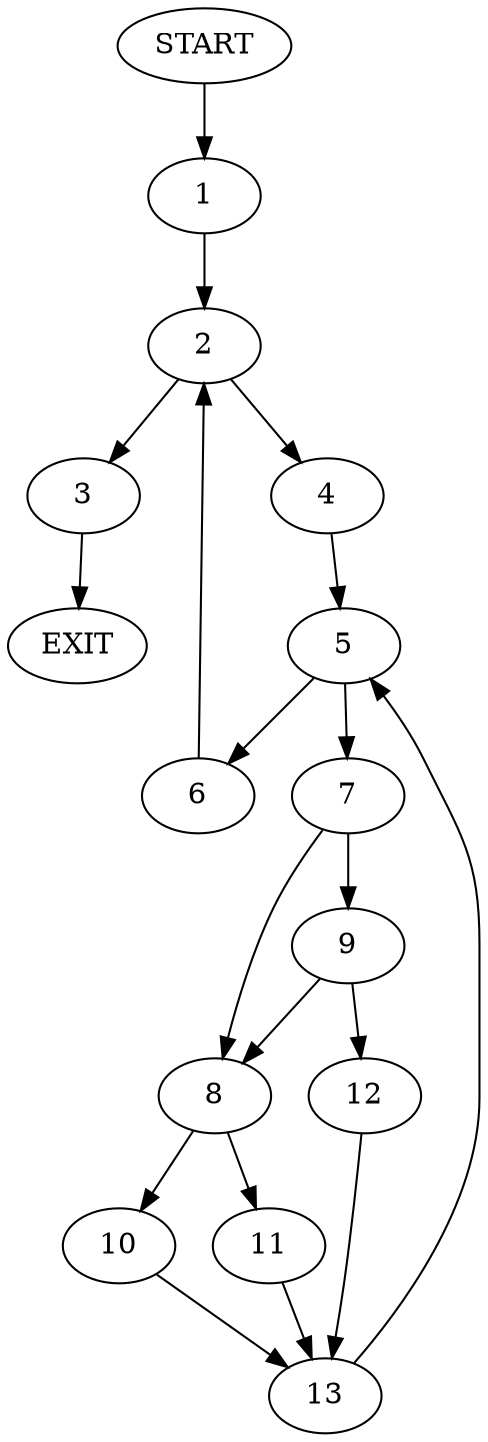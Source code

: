 digraph {
0 [label="START"]
14 [label="EXIT"]
0 -> 1
1 -> 2
2 -> 3
2 -> 4
4 -> 5
3 -> 14
5 -> 6
5 -> 7
6 -> 2
7 -> 8
7 -> 9
8 -> 10
8 -> 11
9 -> 8
9 -> 12
12 -> 13
13 -> 5
10 -> 13
11 -> 13
}
